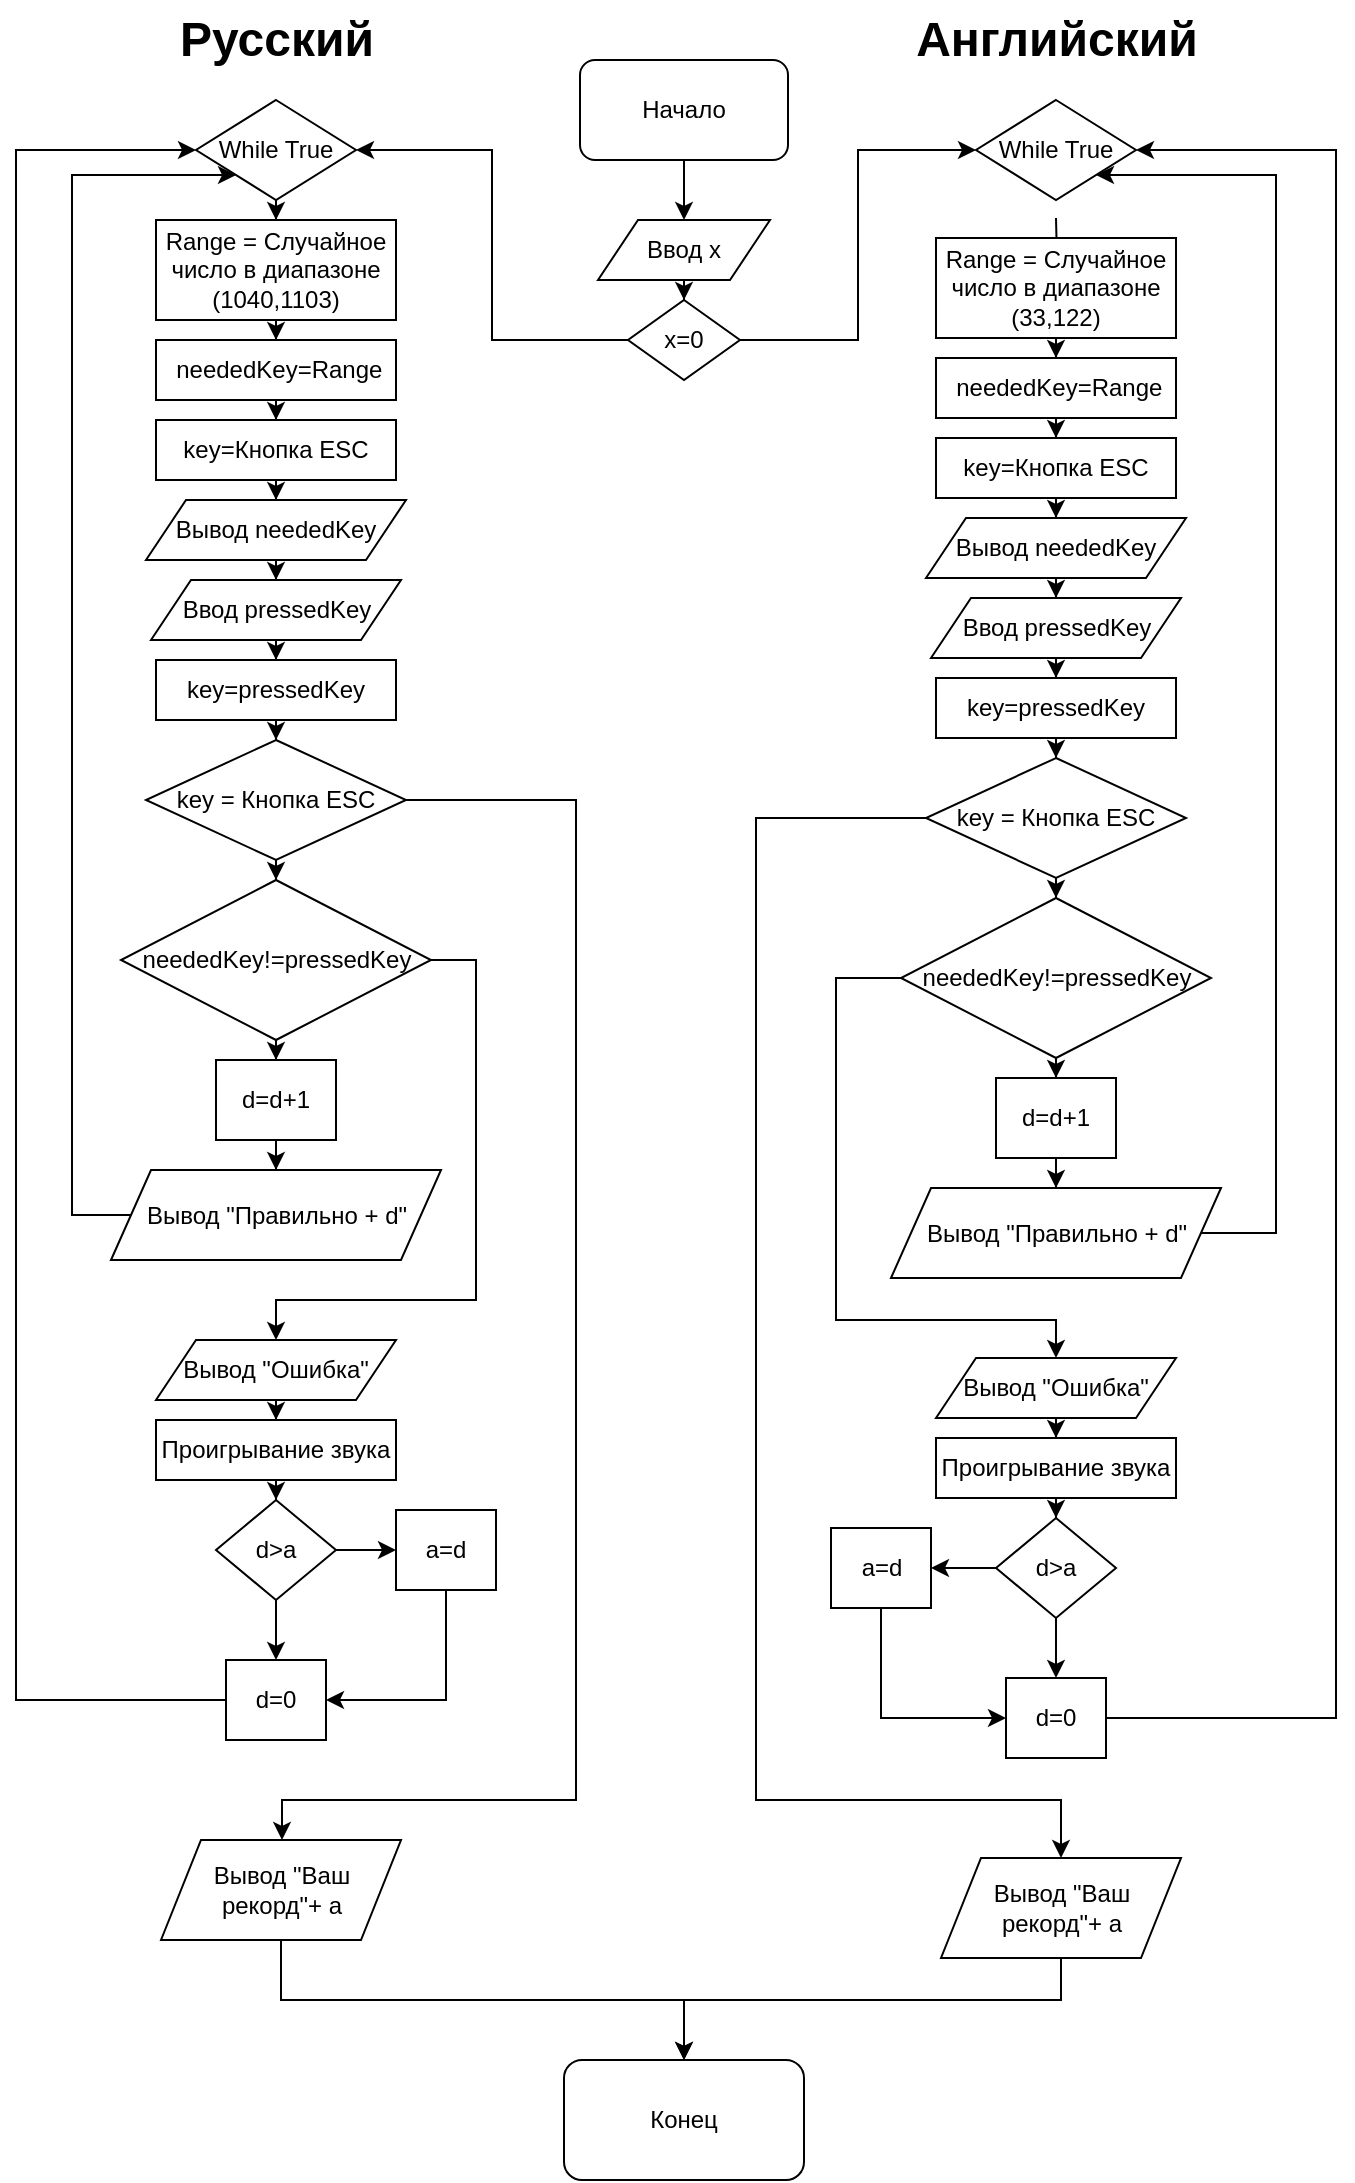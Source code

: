 <mxfile version="16.6.4" type="github">
  <diagram id="bpbvYNMadhWOhaC7OBUR" name="Page-1">
    <mxGraphModel dx="953" dy="671" grid="1" gridSize="10" guides="1" tooltips="1" connect="1" arrows="1" fold="1" page="1" pageScale="1" pageWidth="827" pageHeight="1169" math="0" shadow="0">
      <root>
        <mxCell id="0" />
        <mxCell id="1" parent="0" />
        <mxCell id="XfRYyTciCs-Udk25P-Yr-3" style="edgeStyle=orthogonalEdgeStyle;rounded=0;orthogonalLoop=1;jettySize=auto;html=1;" edge="1" parent="1" source="XfRYyTciCs-Udk25P-Yr-1" target="XfRYyTciCs-Udk25P-Yr-2">
          <mxGeometry relative="1" as="geometry" />
        </mxCell>
        <mxCell id="XfRYyTciCs-Udk25P-Yr-1" value="Начало" style="rounded=1;whiteSpace=wrap;html=1;" vertex="1" parent="1">
          <mxGeometry x="362" y="30" width="104" height="50" as="geometry" />
        </mxCell>
        <mxCell id="XfRYyTciCs-Udk25P-Yr-5" style="edgeStyle=orthogonalEdgeStyle;rounded=0;orthogonalLoop=1;jettySize=auto;html=1;" edge="1" parent="1" source="XfRYyTciCs-Udk25P-Yr-2" target="XfRYyTciCs-Udk25P-Yr-4">
          <mxGeometry relative="1" as="geometry" />
        </mxCell>
        <mxCell id="XfRYyTciCs-Udk25P-Yr-2" value="Ввод х" style="shape=parallelogram;perimeter=parallelogramPerimeter;whiteSpace=wrap;html=1;fixedSize=1;" vertex="1" parent="1">
          <mxGeometry x="371" y="110" width="86" height="30" as="geometry" />
        </mxCell>
        <mxCell id="XfRYyTciCs-Udk25P-Yr-7" style="edgeStyle=orthogonalEdgeStyle;rounded=0;orthogonalLoop=1;jettySize=auto;html=1;entryX=1;entryY=0.5;entryDx=0;entryDy=0;" edge="1" parent="1" source="XfRYyTciCs-Udk25P-Yr-4" target="XfRYyTciCs-Udk25P-Yr-6">
          <mxGeometry relative="1" as="geometry" />
        </mxCell>
        <mxCell id="XfRYyTciCs-Udk25P-Yr-9" style="edgeStyle=orthogonalEdgeStyle;rounded=0;orthogonalLoop=1;jettySize=auto;html=1;entryX=0;entryY=0.5;entryDx=0;entryDy=0;" edge="1" parent="1" source="XfRYyTciCs-Udk25P-Yr-4" target="XfRYyTciCs-Udk25P-Yr-8">
          <mxGeometry relative="1" as="geometry" />
        </mxCell>
        <mxCell id="XfRYyTciCs-Udk25P-Yr-4" value="x=0" style="rhombus;whiteSpace=wrap;html=1;" vertex="1" parent="1">
          <mxGeometry x="386" y="150" width="56" height="40" as="geometry" />
        </mxCell>
        <mxCell id="XfRYyTciCs-Udk25P-Yr-13" style="edgeStyle=orthogonalEdgeStyle;rounded=0;orthogonalLoop=1;jettySize=auto;html=1;" edge="1" parent="1" source="XfRYyTciCs-Udk25P-Yr-6" target="XfRYyTciCs-Udk25P-Yr-10">
          <mxGeometry relative="1" as="geometry" />
        </mxCell>
        <mxCell id="XfRYyTciCs-Udk25P-Yr-6" value="While True" style="rhombus;whiteSpace=wrap;html=1;" vertex="1" parent="1">
          <mxGeometry x="170" y="50" width="80" height="50" as="geometry" />
        </mxCell>
        <mxCell id="XfRYyTciCs-Udk25P-Yr-8" value="While True" style="rhombus;whiteSpace=wrap;html=1;" vertex="1" parent="1">
          <mxGeometry x="560" y="50" width="80" height="50" as="geometry" />
        </mxCell>
        <mxCell id="XfRYyTciCs-Udk25P-Yr-15" style="edgeStyle=orthogonalEdgeStyle;rounded=0;orthogonalLoop=1;jettySize=auto;html=1;" edge="1" parent="1" source="XfRYyTciCs-Udk25P-Yr-10" target="XfRYyTciCs-Udk25P-Yr-14">
          <mxGeometry relative="1" as="geometry" />
        </mxCell>
        <mxCell id="XfRYyTciCs-Udk25P-Yr-10" value="Range = Случайное число в диапазоне (1040,1103)" style="rounded=0;whiteSpace=wrap;html=1;" vertex="1" parent="1">
          <mxGeometry x="150" y="110" width="120" height="50" as="geometry" />
        </mxCell>
        <mxCell id="XfRYyTciCs-Udk25P-Yr-11" value="Русский" style="text;strokeColor=none;fillColor=none;html=1;fontSize=24;fontStyle=1;verticalAlign=middle;align=center;" vertex="1" parent="1">
          <mxGeometry x="160" width="100" height="40" as="geometry" />
        </mxCell>
        <mxCell id="XfRYyTciCs-Udk25P-Yr-12" value="Английский" style="text;strokeColor=none;fillColor=none;html=1;fontSize=24;fontStyle=1;verticalAlign=middle;align=center;" vertex="1" parent="1">
          <mxGeometry x="550" width="100" height="40" as="geometry" />
        </mxCell>
        <mxCell id="XfRYyTciCs-Udk25P-Yr-17" style="edgeStyle=orthogonalEdgeStyle;rounded=0;orthogonalLoop=1;jettySize=auto;html=1;" edge="1" parent="1" source="XfRYyTciCs-Udk25P-Yr-14" target="XfRYyTciCs-Udk25P-Yr-16">
          <mxGeometry relative="1" as="geometry" />
        </mxCell>
        <mxCell id="XfRYyTciCs-Udk25P-Yr-14" value="&amp;nbsp;neededKey=Range" style="rounded=0;whiteSpace=wrap;html=1;" vertex="1" parent="1">
          <mxGeometry x="150" y="170" width="120" height="30" as="geometry" />
        </mxCell>
        <mxCell id="XfRYyTciCs-Udk25P-Yr-19" style="edgeStyle=orthogonalEdgeStyle;rounded=0;orthogonalLoop=1;jettySize=auto;html=1;entryX=0.5;entryY=0;entryDx=0;entryDy=0;" edge="1" parent="1" source="XfRYyTciCs-Udk25P-Yr-16" target="XfRYyTciCs-Udk25P-Yr-18">
          <mxGeometry relative="1" as="geometry" />
        </mxCell>
        <mxCell id="XfRYyTciCs-Udk25P-Yr-16" value="key=Кнопка ESC" style="rounded=0;whiteSpace=wrap;html=1;" vertex="1" parent="1">
          <mxGeometry x="150" y="210" width="120" height="30" as="geometry" />
        </mxCell>
        <mxCell id="XfRYyTciCs-Udk25P-Yr-21" style="edgeStyle=orthogonalEdgeStyle;rounded=0;orthogonalLoop=1;jettySize=auto;html=1;" edge="1" parent="1" source="XfRYyTciCs-Udk25P-Yr-18" target="XfRYyTciCs-Udk25P-Yr-20">
          <mxGeometry relative="1" as="geometry" />
        </mxCell>
        <mxCell id="XfRYyTciCs-Udk25P-Yr-18" value="Вывод neededKey" style="shape=parallelogram;perimeter=parallelogramPerimeter;whiteSpace=wrap;html=1;fixedSize=1;" vertex="1" parent="1">
          <mxGeometry x="145" y="250" width="130" height="30" as="geometry" />
        </mxCell>
        <mxCell id="XfRYyTciCs-Udk25P-Yr-23" style="edgeStyle=orthogonalEdgeStyle;rounded=0;orthogonalLoop=1;jettySize=auto;html=1;entryX=0.5;entryY=0;entryDx=0;entryDy=0;" edge="1" parent="1" source="XfRYyTciCs-Udk25P-Yr-20" target="XfRYyTciCs-Udk25P-Yr-22">
          <mxGeometry relative="1" as="geometry" />
        </mxCell>
        <mxCell id="XfRYyTciCs-Udk25P-Yr-20" value="Ввод pressedKey" style="shape=parallelogram;perimeter=parallelogramPerimeter;whiteSpace=wrap;html=1;fixedSize=1;" vertex="1" parent="1">
          <mxGeometry x="147.5" y="290" width="125" height="30" as="geometry" />
        </mxCell>
        <mxCell id="XfRYyTciCs-Udk25P-Yr-25" style="edgeStyle=orthogonalEdgeStyle;rounded=0;orthogonalLoop=1;jettySize=auto;html=1;entryX=0.5;entryY=0;entryDx=0;entryDy=0;" edge="1" parent="1" source="XfRYyTciCs-Udk25P-Yr-22" target="XfRYyTciCs-Udk25P-Yr-24">
          <mxGeometry relative="1" as="geometry" />
        </mxCell>
        <mxCell id="XfRYyTciCs-Udk25P-Yr-22" value="key=pressedKey" style="rounded=0;whiteSpace=wrap;html=1;" vertex="1" parent="1">
          <mxGeometry x="150" y="330" width="120" height="30" as="geometry" />
        </mxCell>
        <mxCell id="XfRYyTciCs-Udk25P-Yr-28" style="edgeStyle=orthogonalEdgeStyle;rounded=0;orthogonalLoop=1;jettySize=auto;html=1;entryX=0.5;entryY=0;entryDx=0;entryDy=0;" edge="1" parent="1" source="XfRYyTciCs-Udk25P-Yr-24" target="XfRYyTciCs-Udk25P-Yr-27">
          <mxGeometry relative="1" as="geometry" />
        </mxCell>
        <mxCell id="XfRYyTciCs-Udk25P-Yr-56" style="edgeStyle=orthogonalEdgeStyle;rounded=0;orthogonalLoop=1;jettySize=auto;html=1;" edge="1" parent="1" source="XfRYyTciCs-Udk25P-Yr-24" target="XfRYyTciCs-Udk25P-Yr-55">
          <mxGeometry relative="1" as="geometry">
            <Array as="points">
              <mxPoint x="360" y="400" />
              <mxPoint x="360" y="900" />
              <mxPoint x="213" y="900" />
            </Array>
          </mxGeometry>
        </mxCell>
        <mxCell id="XfRYyTciCs-Udk25P-Yr-24" value="key = Кнопка ESC" style="rhombus;whiteSpace=wrap;html=1;" vertex="1" parent="1">
          <mxGeometry x="145" y="370" width="130" height="60" as="geometry" />
        </mxCell>
        <mxCell id="XfRYyTciCs-Udk25P-Yr-30" style="edgeStyle=orthogonalEdgeStyle;rounded=0;orthogonalLoop=1;jettySize=auto;html=1;" edge="1" parent="1" source="XfRYyTciCs-Udk25P-Yr-27" target="XfRYyTciCs-Udk25P-Yr-29">
          <mxGeometry relative="1" as="geometry" />
        </mxCell>
        <mxCell id="XfRYyTciCs-Udk25P-Yr-35" style="edgeStyle=orthogonalEdgeStyle;rounded=0;orthogonalLoop=1;jettySize=auto;html=1;" edge="1" parent="1" source="XfRYyTciCs-Udk25P-Yr-27" target="XfRYyTciCs-Udk25P-Yr-34">
          <mxGeometry relative="1" as="geometry">
            <Array as="points">
              <mxPoint x="310" y="480" />
              <mxPoint x="310" y="650" />
              <mxPoint x="210" y="650" />
            </Array>
          </mxGeometry>
        </mxCell>
        <mxCell id="XfRYyTciCs-Udk25P-Yr-27" value="neededKey!=pressedKey" style="rhombus;whiteSpace=wrap;html=1;" vertex="1" parent="1">
          <mxGeometry x="132.5" y="440" width="155" height="80" as="geometry" />
        </mxCell>
        <mxCell id="XfRYyTciCs-Udk25P-Yr-32" style="edgeStyle=orthogonalEdgeStyle;rounded=0;orthogonalLoop=1;jettySize=auto;html=1;" edge="1" parent="1" source="XfRYyTciCs-Udk25P-Yr-29" target="XfRYyTciCs-Udk25P-Yr-31">
          <mxGeometry relative="1" as="geometry" />
        </mxCell>
        <mxCell id="XfRYyTciCs-Udk25P-Yr-29" value="d=d+1" style="rounded=0;whiteSpace=wrap;html=1;" vertex="1" parent="1">
          <mxGeometry x="180" y="530" width="60" height="40" as="geometry" />
        </mxCell>
        <mxCell id="XfRYyTciCs-Udk25P-Yr-94" style="edgeStyle=orthogonalEdgeStyle;rounded=0;orthogonalLoop=1;jettySize=auto;html=1;entryX=0;entryY=1;entryDx=0;entryDy=0;" edge="1" parent="1" source="XfRYyTciCs-Udk25P-Yr-31" target="XfRYyTciCs-Udk25P-Yr-6">
          <mxGeometry relative="1" as="geometry">
            <Array as="points">
              <mxPoint x="108" y="608" />
              <mxPoint x="108" y="88" />
            </Array>
          </mxGeometry>
        </mxCell>
        <mxCell id="XfRYyTciCs-Udk25P-Yr-31" value="Вывод &quot;Правильно + d&quot;" style="shape=parallelogram;perimeter=parallelogramPerimeter;whiteSpace=wrap;html=1;fixedSize=1;" vertex="1" parent="1">
          <mxGeometry x="127.5" y="585" width="165" height="45" as="geometry" />
        </mxCell>
        <mxCell id="XfRYyTciCs-Udk25P-Yr-37" style="edgeStyle=orthogonalEdgeStyle;rounded=0;orthogonalLoop=1;jettySize=auto;html=1;entryX=0.5;entryY=0;entryDx=0;entryDy=0;" edge="1" parent="1" source="XfRYyTciCs-Udk25P-Yr-34" target="XfRYyTciCs-Udk25P-Yr-36">
          <mxGeometry relative="1" as="geometry" />
        </mxCell>
        <mxCell id="XfRYyTciCs-Udk25P-Yr-34" value="Вывод &quot;Ошибка&quot;" style="shape=parallelogram;perimeter=parallelogramPerimeter;whiteSpace=wrap;html=1;fixedSize=1;" vertex="1" parent="1">
          <mxGeometry x="150" y="670" width="120" height="30" as="geometry" />
        </mxCell>
        <mxCell id="XfRYyTciCs-Udk25P-Yr-39" style="edgeStyle=orthogonalEdgeStyle;rounded=0;orthogonalLoop=1;jettySize=auto;html=1;" edge="1" parent="1" source="XfRYyTciCs-Udk25P-Yr-36" target="XfRYyTciCs-Udk25P-Yr-38">
          <mxGeometry relative="1" as="geometry" />
        </mxCell>
        <mxCell id="XfRYyTciCs-Udk25P-Yr-36" value="Проигрывание звука" style="rounded=0;whiteSpace=wrap;html=1;" vertex="1" parent="1">
          <mxGeometry x="150" y="710" width="120" height="30" as="geometry" />
        </mxCell>
        <mxCell id="XfRYyTciCs-Udk25P-Yr-42" style="edgeStyle=orthogonalEdgeStyle;rounded=0;orthogonalLoop=1;jettySize=auto;html=1;entryX=0.5;entryY=0;entryDx=0;entryDy=0;" edge="1" parent="1" source="XfRYyTciCs-Udk25P-Yr-38" target="XfRYyTciCs-Udk25P-Yr-41">
          <mxGeometry relative="1" as="geometry" />
        </mxCell>
        <mxCell id="XfRYyTciCs-Udk25P-Yr-95" style="edgeStyle=orthogonalEdgeStyle;rounded=0;orthogonalLoop=1;jettySize=auto;html=1;entryX=0;entryY=0.5;entryDx=0;entryDy=0;" edge="1" parent="1" source="XfRYyTciCs-Udk25P-Yr-38" target="XfRYyTciCs-Udk25P-Yr-40">
          <mxGeometry relative="1" as="geometry" />
        </mxCell>
        <mxCell id="XfRYyTciCs-Udk25P-Yr-38" value="d&amp;gt;a" style="rhombus;whiteSpace=wrap;html=1;" vertex="1" parent="1">
          <mxGeometry x="180" y="750" width="60" height="50" as="geometry" />
        </mxCell>
        <mxCell id="XfRYyTciCs-Udk25P-Yr-96" style="edgeStyle=orthogonalEdgeStyle;rounded=0;orthogonalLoop=1;jettySize=auto;html=1;entryX=1;entryY=0.5;entryDx=0;entryDy=0;" edge="1" parent="1" source="XfRYyTciCs-Udk25P-Yr-40" target="XfRYyTciCs-Udk25P-Yr-41">
          <mxGeometry relative="1" as="geometry">
            <Array as="points">
              <mxPoint x="295" y="850" />
            </Array>
          </mxGeometry>
        </mxCell>
        <mxCell id="XfRYyTciCs-Udk25P-Yr-40" value="a=d" style="rounded=0;whiteSpace=wrap;html=1;" vertex="1" parent="1">
          <mxGeometry x="270" y="755" width="50" height="40" as="geometry" />
        </mxCell>
        <mxCell id="XfRYyTciCs-Udk25P-Yr-97" style="edgeStyle=orthogonalEdgeStyle;rounded=0;orthogonalLoop=1;jettySize=auto;html=1;entryX=0;entryY=0.5;entryDx=0;entryDy=0;" edge="1" parent="1" source="XfRYyTciCs-Udk25P-Yr-41" target="XfRYyTciCs-Udk25P-Yr-6">
          <mxGeometry relative="1" as="geometry">
            <mxPoint x="50" y="90" as="targetPoint" />
            <Array as="points">
              <mxPoint x="80" y="850" />
              <mxPoint x="80" y="75" />
            </Array>
          </mxGeometry>
        </mxCell>
        <mxCell id="XfRYyTciCs-Udk25P-Yr-41" value="d=0" style="rounded=0;whiteSpace=wrap;html=1;" vertex="1" parent="1">
          <mxGeometry x="185" y="830" width="50" height="40" as="geometry" />
        </mxCell>
        <mxCell id="XfRYyTciCs-Udk25P-Yr-103" style="edgeStyle=orthogonalEdgeStyle;rounded=0;orthogonalLoop=1;jettySize=auto;html=1;" edge="1" parent="1" source="XfRYyTciCs-Udk25P-Yr-55" target="XfRYyTciCs-Udk25P-Yr-102">
          <mxGeometry relative="1" as="geometry">
            <Array as="points">
              <mxPoint x="213" y="1000" />
              <mxPoint x="414" y="1000" />
            </Array>
          </mxGeometry>
        </mxCell>
        <mxCell id="XfRYyTciCs-Udk25P-Yr-55" value="Вывод &quot;Ваш рекорд&quot;+ а" style="shape=parallelogram;perimeter=parallelogramPerimeter;whiteSpace=wrap;html=1;fixedSize=1;" vertex="1" parent="1">
          <mxGeometry x="152.5" y="920" width="120" height="50" as="geometry" />
        </mxCell>
        <mxCell id="XfRYyTciCs-Udk25P-Yr-57" style="edgeStyle=orthogonalEdgeStyle;rounded=0;orthogonalLoop=1;jettySize=auto;html=1;" edge="1" parent="1" target="XfRYyTciCs-Udk25P-Yr-59">
          <mxGeometry relative="1" as="geometry">
            <mxPoint x="600" y="109" as="sourcePoint" />
          </mxGeometry>
        </mxCell>
        <mxCell id="XfRYyTciCs-Udk25P-Yr-58" style="edgeStyle=orthogonalEdgeStyle;rounded=0;orthogonalLoop=1;jettySize=auto;html=1;" edge="1" parent="1" source="XfRYyTciCs-Udk25P-Yr-59" target="XfRYyTciCs-Udk25P-Yr-61">
          <mxGeometry relative="1" as="geometry" />
        </mxCell>
        <mxCell id="XfRYyTciCs-Udk25P-Yr-59" value="Range = Случайное число в диапазоне (33,122)" style="rounded=0;whiteSpace=wrap;html=1;" vertex="1" parent="1">
          <mxGeometry x="540" y="119" width="120" height="50" as="geometry" />
        </mxCell>
        <mxCell id="XfRYyTciCs-Udk25P-Yr-60" style="edgeStyle=orthogonalEdgeStyle;rounded=0;orthogonalLoop=1;jettySize=auto;html=1;" edge="1" parent="1" source="XfRYyTciCs-Udk25P-Yr-61" target="XfRYyTciCs-Udk25P-Yr-63">
          <mxGeometry relative="1" as="geometry" />
        </mxCell>
        <mxCell id="XfRYyTciCs-Udk25P-Yr-61" value="&amp;nbsp;neededKey=Range" style="rounded=0;whiteSpace=wrap;html=1;" vertex="1" parent="1">
          <mxGeometry x="540" y="179" width="120" height="30" as="geometry" />
        </mxCell>
        <mxCell id="XfRYyTciCs-Udk25P-Yr-62" style="edgeStyle=orthogonalEdgeStyle;rounded=0;orthogonalLoop=1;jettySize=auto;html=1;entryX=0.5;entryY=0;entryDx=0;entryDy=0;" edge="1" parent="1" source="XfRYyTciCs-Udk25P-Yr-63" target="XfRYyTciCs-Udk25P-Yr-65">
          <mxGeometry relative="1" as="geometry" />
        </mxCell>
        <mxCell id="XfRYyTciCs-Udk25P-Yr-63" value="key=Кнопка ESC" style="rounded=0;whiteSpace=wrap;html=1;" vertex="1" parent="1">
          <mxGeometry x="540" y="219" width="120" height="30" as="geometry" />
        </mxCell>
        <mxCell id="XfRYyTciCs-Udk25P-Yr-64" style="edgeStyle=orthogonalEdgeStyle;rounded=0;orthogonalLoop=1;jettySize=auto;html=1;" edge="1" parent="1" source="XfRYyTciCs-Udk25P-Yr-65" target="XfRYyTciCs-Udk25P-Yr-67">
          <mxGeometry relative="1" as="geometry" />
        </mxCell>
        <mxCell id="XfRYyTciCs-Udk25P-Yr-65" value="Вывод neededKey" style="shape=parallelogram;perimeter=parallelogramPerimeter;whiteSpace=wrap;html=1;fixedSize=1;" vertex="1" parent="1">
          <mxGeometry x="535" y="259" width="130" height="30" as="geometry" />
        </mxCell>
        <mxCell id="XfRYyTciCs-Udk25P-Yr-66" style="edgeStyle=orthogonalEdgeStyle;rounded=0;orthogonalLoop=1;jettySize=auto;html=1;entryX=0.5;entryY=0;entryDx=0;entryDy=0;" edge="1" parent="1" source="XfRYyTciCs-Udk25P-Yr-67" target="XfRYyTciCs-Udk25P-Yr-69">
          <mxGeometry relative="1" as="geometry" />
        </mxCell>
        <mxCell id="XfRYyTciCs-Udk25P-Yr-67" value="Ввод pressedKey" style="shape=parallelogram;perimeter=parallelogramPerimeter;whiteSpace=wrap;html=1;fixedSize=1;" vertex="1" parent="1">
          <mxGeometry x="537.5" y="299" width="125" height="30" as="geometry" />
        </mxCell>
        <mxCell id="XfRYyTciCs-Udk25P-Yr-68" style="edgeStyle=orthogonalEdgeStyle;rounded=0;orthogonalLoop=1;jettySize=auto;html=1;entryX=0.5;entryY=0;entryDx=0;entryDy=0;" edge="1" parent="1" source="XfRYyTciCs-Udk25P-Yr-69" target="XfRYyTciCs-Udk25P-Yr-72">
          <mxGeometry relative="1" as="geometry" />
        </mxCell>
        <mxCell id="XfRYyTciCs-Udk25P-Yr-69" value="key=pressedKey" style="rounded=0;whiteSpace=wrap;html=1;" vertex="1" parent="1">
          <mxGeometry x="540" y="339" width="120" height="30" as="geometry" />
        </mxCell>
        <mxCell id="XfRYyTciCs-Udk25P-Yr-70" style="edgeStyle=orthogonalEdgeStyle;rounded=0;orthogonalLoop=1;jettySize=auto;html=1;entryX=0.5;entryY=0;entryDx=0;entryDy=0;" edge="1" parent="1" source="XfRYyTciCs-Udk25P-Yr-72" target="XfRYyTciCs-Udk25P-Yr-75">
          <mxGeometry relative="1" as="geometry" />
        </mxCell>
        <mxCell id="XfRYyTciCs-Udk25P-Yr-98" style="edgeStyle=orthogonalEdgeStyle;rounded=0;orthogonalLoop=1;jettySize=auto;html=1;entryX=0.5;entryY=0;entryDx=0;entryDy=0;" edge="1" parent="1" source="XfRYyTciCs-Udk25P-Yr-72" target="XfRYyTciCs-Udk25P-Yr-91">
          <mxGeometry relative="1" as="geometry">
            <Array as="points">
              <mxPoint x="450" y="409" />
              <mxPoint x="450" y="900" />
              <mxPoint x="603" y="900" />
            </Array>
          </mxGeometry>
        </mxCell>
        <mxCell id="XfRYyTciCs-Udk25P-Yr-72" value="key = Кнопка ESC" style="rhombus;whiteSpace=wrap;html=1;" vertex="1" parent="1">
          <mxGeometry x="535" y="379" width="130" height="60" as="geometry" />
        </mxCell>
        <mxCell id="XfRYyTciCs-Udk25P-Yr-73" style="edgeStyle=orthogonalEdgeStyle;rounded=0;orthogonalLoop=1;jettySize=auto;html=1;" edge="1" parent="1" source="XfRYyTciCs-Udk25P-Yr-75" target="XfRYyTciCs-Udk25P-Yr-77">
          <mxGeometry relative="1" as="geometry" />
        </mxCell>
        <mxCell id="XfRYyTciCs-Udk25P-Yr-99" style="edgeStyle=orthogonalEdgeStyle;rounded=0;orthogonalLoop=1;jettySize=auto;html=1;entryX=0.5;entryY=0;entryDx=0;entryDy=0;" edge="1" parent="1" source="XfRYyTciCs-Udk25P-Yr-75" target="XfRYyTciCs-Udk25P-Yr-81">
          <mxGeometry relative="1" as="geometry">
            <Array as="points">
              <mxPoint x="490" y="489" />
              <mxPoint x="490" y="660" />
              <mxPoint x="600" y="660" />
            </Array>
          </mxGeometry>
        </mxCell>
        <mxCell id="XfRYyTciCs-Udk25P-Yr-75" value="neededKey!=pressedKey" style="rhombus;whiteSpace=wrap;html=1;" vertex="1" parent="1">
          <mxGeometry x="522.5" y="449" width="155" height="80" as="geometry" />
        </mxCell>
        <mxCell id="XfRYyTciCs-Udk25P-Yr-76" style="edgeStyle=orthogonalEdgeStyle;rounded=0;orthogonalLoop=1;jettySize=auto;html=1;" edge="1" parent="1" source="XfRYyTciCs-Udk25P-Yr-77" target="XfRYyTciCs-Udk25P-Yr-79">
          <mxGeometry relative="1" as="geometry" />
        </mxCell>
        <mxCell id="XfRYyTciCs-Udk25P-Yr-77" value="d=d+1" style="rounded=0;whiteSpace=wrap;html=1;" vertex="1" parent="1">
          <mxGeometry x="570" y="539" width="60" height="40" as="geometry" />
        </mxCell>
        <mxCell id="XfRYyTciCs-Udk25P-Yr-100" style="edgeStyle=orthogonalEdgeStyle;rounded=0;orthogonalLoop=1;jettySize=auto;html=1;entryX=1;entryY=1;entryDx=0;entryDy=0;" edge="1" parent="1" source="XfRYyTciCs-Udk25P-Yr-79" target="XfRYyTciCs-Udk25P-Yr-8">
          <mxGeometry relative="1" as="geometry">
            <Array as="points">
              <mxPoint x="710" y="617" />
              <mxPoint x="710" y="88" />
            </Array>
          </mxGeometry>
        </mxCell>
        <mxCell id="XfRYyTciCs-Udk25P-Yr-79" value="Вывод &quot;Правильно + d&quot;" style="shape=parallelogram;perimeter=parallelogramPerimeter;whiteSpace=wrap;html=1;fixedSize=1;" vertex="1" parent="1">
          <mxGeometry x="517.5" y="594" width="165" height="45" as="geometry" />
        </mxCell>
        <mxCell id="XfRYyTciCs-Udk25P-Yr-80" style="edgeStyle=orthogonalEdgeStyle;rounded=0;orthogonalLoop=1;jettySize=auto;html=1;entryX=0.5;entryY=0;entryDx=0;entryDy=0;" edge="1" parent="1" source="XfRYyTciCs-Udk25P-Yr-81" target="XfRYyTciCs-Udk25P-Yr-83">
          <mxGeometry relative="1" as="geometry" />
        </mxCell>
        <mxCell id="XfRYyTciCs-Udk25P-Yr-81" value="Вывод &quot;Ошибка&quot;" style="shape=parallelogram;perimeter=parallelogramPerimeter;whiteSpace=wrap;html=1;fixedSize=1;" vertex="1" parent="1">
          <mxGeometry x="540" y="679" width="120" height="30" as="geometry" />
        </mxCell>
        <mxCell id="XfRYyTciCs-Udk25P-Yr-82" style="edgeStyle=orthogonalEdgeStyle;rounded=0;orthogonalLoop=1;jettySize=auto;html=1;" edge="1" parent="1" source="XfRYyTciCs-Udk25P-Yr-83" target="XfRYyTciCs-Udk25P-Yr-86">
          <mxGeometry relative="1" as="geometry" />
        </mxCell>
        <mxCell id="XfRYyTciCs-Udk25P-Yr-83" value="Проигрывание звука" style="rounded=0;whiteSpace=wrap;html=1;" vertex="1" parent="1">
          <mxGeometry x="540" y="719" width="120" height="30" as="geometry" />
        </mxCell>
        <mxCell id="XfRYyTciCs-Udk25P-Yr-84" style="edgeStyle=orthogonalEdgeStyle;rounded=0;orthogonalLoop=1;jettySize=auto;html=1;entryX=0.5;entryY=0;entryDx=0;entryDy=0;" edge="1" parent="1" source="XfRYyTciCs-Udk25P-Yr-86" target="XfRYyTciCs-Udk25P-Yr-90">
          <mxGeometry relative="1" as="geometry" />
        </mxCell>
        <mxCell id="XfRYyTciCs-Udk25P-Yr-85" style="edgeStyle=orthogonalEdgeStyle;rounded=0;orthogonalLoop=1;jettySize=auto;html=1;entryX=1;entryY=0.5;entryDx=0;entryDy=0;" edge="1" parent="1" source="XfRYyTciCs-Udk25P-Yr-86" target="XfRYyTciCs-Udk25P-Yr-88">
          <mxGeometry relative="1" as="geometry" />
        </mxCell>
        <mxCell id="XfRYyTciCs-Udk25P-Yr-86" value="d&amp;gt;a" style="rhombus;whiteSpace=wrap;html=1;" vertex="1" parent="1">
          <mxGeometry x="570" y="759" width="60" height="50" as="geometry" />
        </mxCell>
        <mxCell id="XfRYyTciCs-Udk25P-Yr-87" style="edgeStyle=orthogonalEdgeStyle;rounded=0;orthogonalLoop=1;jettySize=auto;html=1;entryX=0;entryY=0.5;entryDx=0;entryDy=0;" edge="1" parent="1" source="XfRYyTciCs-Udk25P-Yr-88" target="XfRYyTciCs-Udk25P-Yr-90">
          <mxGeometry relative="1" as="geometry">
            <Array as="points">
              <mxPoint x="513" y="859" />
            </Array>
          </mxGeometry>
        </mxCell>
        <mxCell id="XfRYyTciCs-Udk25P-Yr-88" value="a=d" style="rounded=0;whiteSpace=wrap;html=1;" vertex="1" parent="1">
          <mxGeometry x="487.5" y="764" width="50" height="40" as="geometry" />
        </mxCell>
        <mxCell id="XfRYyTciCs-Udk25P-Yr-101" style="edgeStyle=orthogonalEdgeStyle;rounded=0;orthogonalLoop=1;jettySize=auto;html=1;entryX=1;entryY=0.5;entryDx=0;entryDy=0;" edge="1" parent="1" source="XfRYyTciCs-Udk25P-Yr-90" target="XfRYyTciCs-Udk25P-Yr-8">
          <mxGeometry relative="1" as="geometry">
            <Array as="points">
              <mxPoint x="740" y="859" />
              <mxPoint x="740" y="75" />
            </Array>
          </mxGeometry>
        </mxCell>
        <mxCell id="XfRYyTciCs-Udk25P-Yr-90" value="d=0" style="rounded=0;whiteSpace=wrap;html=1;" vertex="1" parent="1">
          <mxGeometry x="575" y="839" width="50" height="40" as="geometry" />
        </mxCell>
        <mxCell id="XfRYyTciCs-Udk25P-Yr-104" style="edgeStyle=orthogonalEdgeStyle;rounded=0;orthogonalLoop=1;jettySize=auto;html=1;entryX=0.5;entryY=0;entryDx=0;entryDy=0;" edge="1" parent="1" source="XfRYyTciCs-Udk25P-Yr-91" target="XfRYyTciCs-Udk25P-Yr-102">
          <mxGeometry relative="1" as="geometry">
            <Array as="points">
              <mxPoint x="603" y="1000" />
              <mxPoint x="414" y="1000" />
            </Array>
          </mxGeometry>
        </mxCell>
        <mxCell id="XfRYyTciCs-Udk25P-Yr-91" value="Вывод &quot;Ваш рекорд&quot;+ а" style="shape=parallelogram;perimeter=parallelogramPerimeter;whiteSpace=wrap;html=1;fixedSize=1;" vertex="1" parent="1">
          <mxGeometry x="542.5" y="929" width="120" height="50" as="geometry" />
        </mxCell>
        <mxCell id="XfRYyTciCs-Udk25P-Yr-102" value="Конец" style="rounded=1;whiteSpace=wrap;html=1;" vertex="1" parent="1">
          <mxGeometry x="354" y="1030" width="120" height="60" as="geometry" />
        </mxCell>
      </root>
    </mxGraphModel>
  </diagram>
</mxfile>
